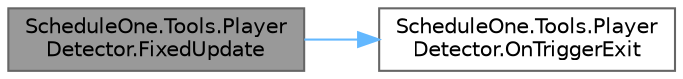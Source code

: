 digraph "ScheduleOne.Tools.PlayerDetector.FixedUpdate"
{
 // LATEX_PDF_SIZE
  bgcolor="transparent";
  edge [fontname=Helvetica,fontsize=10,labelfontname=Helvetica,labelfontsize=10];
  node [fontname=Helvetica,fontsize=10,shape=box,height=0.2,width=0.4];
  rankdir="LR";
  Node1 [id="Node000001",label="ScheduleOne.Tools.Player\lDetector.FixedUpdate",height=0.2,width=0.4,color="gray40", fillcolor="grey60", style="filled", fontcolor="black",tooltip=" "];
  Node1 -> Node2 [id="edge1_Node000001_Node000002",color="steelblue1",style="solid",tooltip=" "];
  Node2 [id="Node000002",label="ScheduleOne.Tools.Player\lDetector.OnTriggerExit",height=0.2,width=0.4,color="grey40", fillcolor="white", style="filled",URL="$class_schedule_one_1_1_tools_1_1_player_detector.html#aaf203a5bea554fff3642263a9d19833d",tooltip=" "];
}
